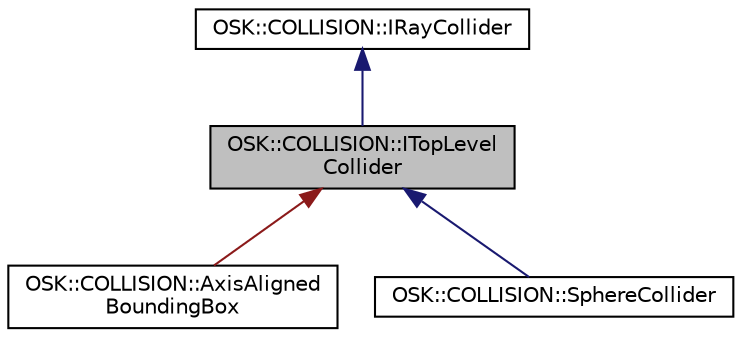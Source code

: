 digraph "OSK::COLLISION::ITopLevelCollider"
{
 // LATEX_PDF_SIZE
  edge [fontname="Helvetica",fontsize="10",labelfontname="Helvetica",labelfontsize="10"];
  node [fontname="Helvetica",fontsize="10",shape=record];
  Node1 [label="OSK::COLLISION::ITopLevel\lCollider",height=0.2,width=0.4,color="black", fillcolor="grey75", style="filled", fontcolor="black",tooltip="Representa un área de colisión no muy ajustada que permite descartar colisiones de una manera más ráp..."];
  Node2 -> Node1 [dir="back",color="midnightblue",fontsize="10",style="solid",fontname="Helvetica"];
  Node2 [label="OSK::COLLISION::IRayCollider",height=0.2,width=0.4,color="black", fillcolor="white", style="filled",URL="$class_o_s_k_1_1_c_o_l_l_i_s_i_o_n_1_1_i_ray_collider.html",tooltip="Interfaz para colliders que pueden interseccionar con un rayo."];
  Node1 -> Node3 [dir="back",color="firebrick4",fontsize="10",style="solid",fontname="Helvetica"];
  Node3 [label="OSK::COLLISION::AxisAligned\lBoundingBox",height=0.2,width=0.4,color="black", fillcolor="white", style="filled",URL="$class_o_s_k_1_1_c_o_l_l_i_s_i_o_n_1_1_axis_aligned_bounding_box.html",tooltip="Un área de colisión de alto nivel representado por una caja tridimensional."];
  Node1 -> Node4 [dir="back",color="midnightblue",fontsize="10",style="solid",fontname="Helvetica"];
  Node4 [label="OSK::COLLISION::SphereCollider",height=0.2,width=0.4,color="black", fillcolor="white", style="filled",URL="$class_o_s_k_1_1_c_o_l_l_i_s_i_o_n_1_1_sphere_collider.html",tooltip="Un área de colisión de alto nivel representado por una esfera."];
}
